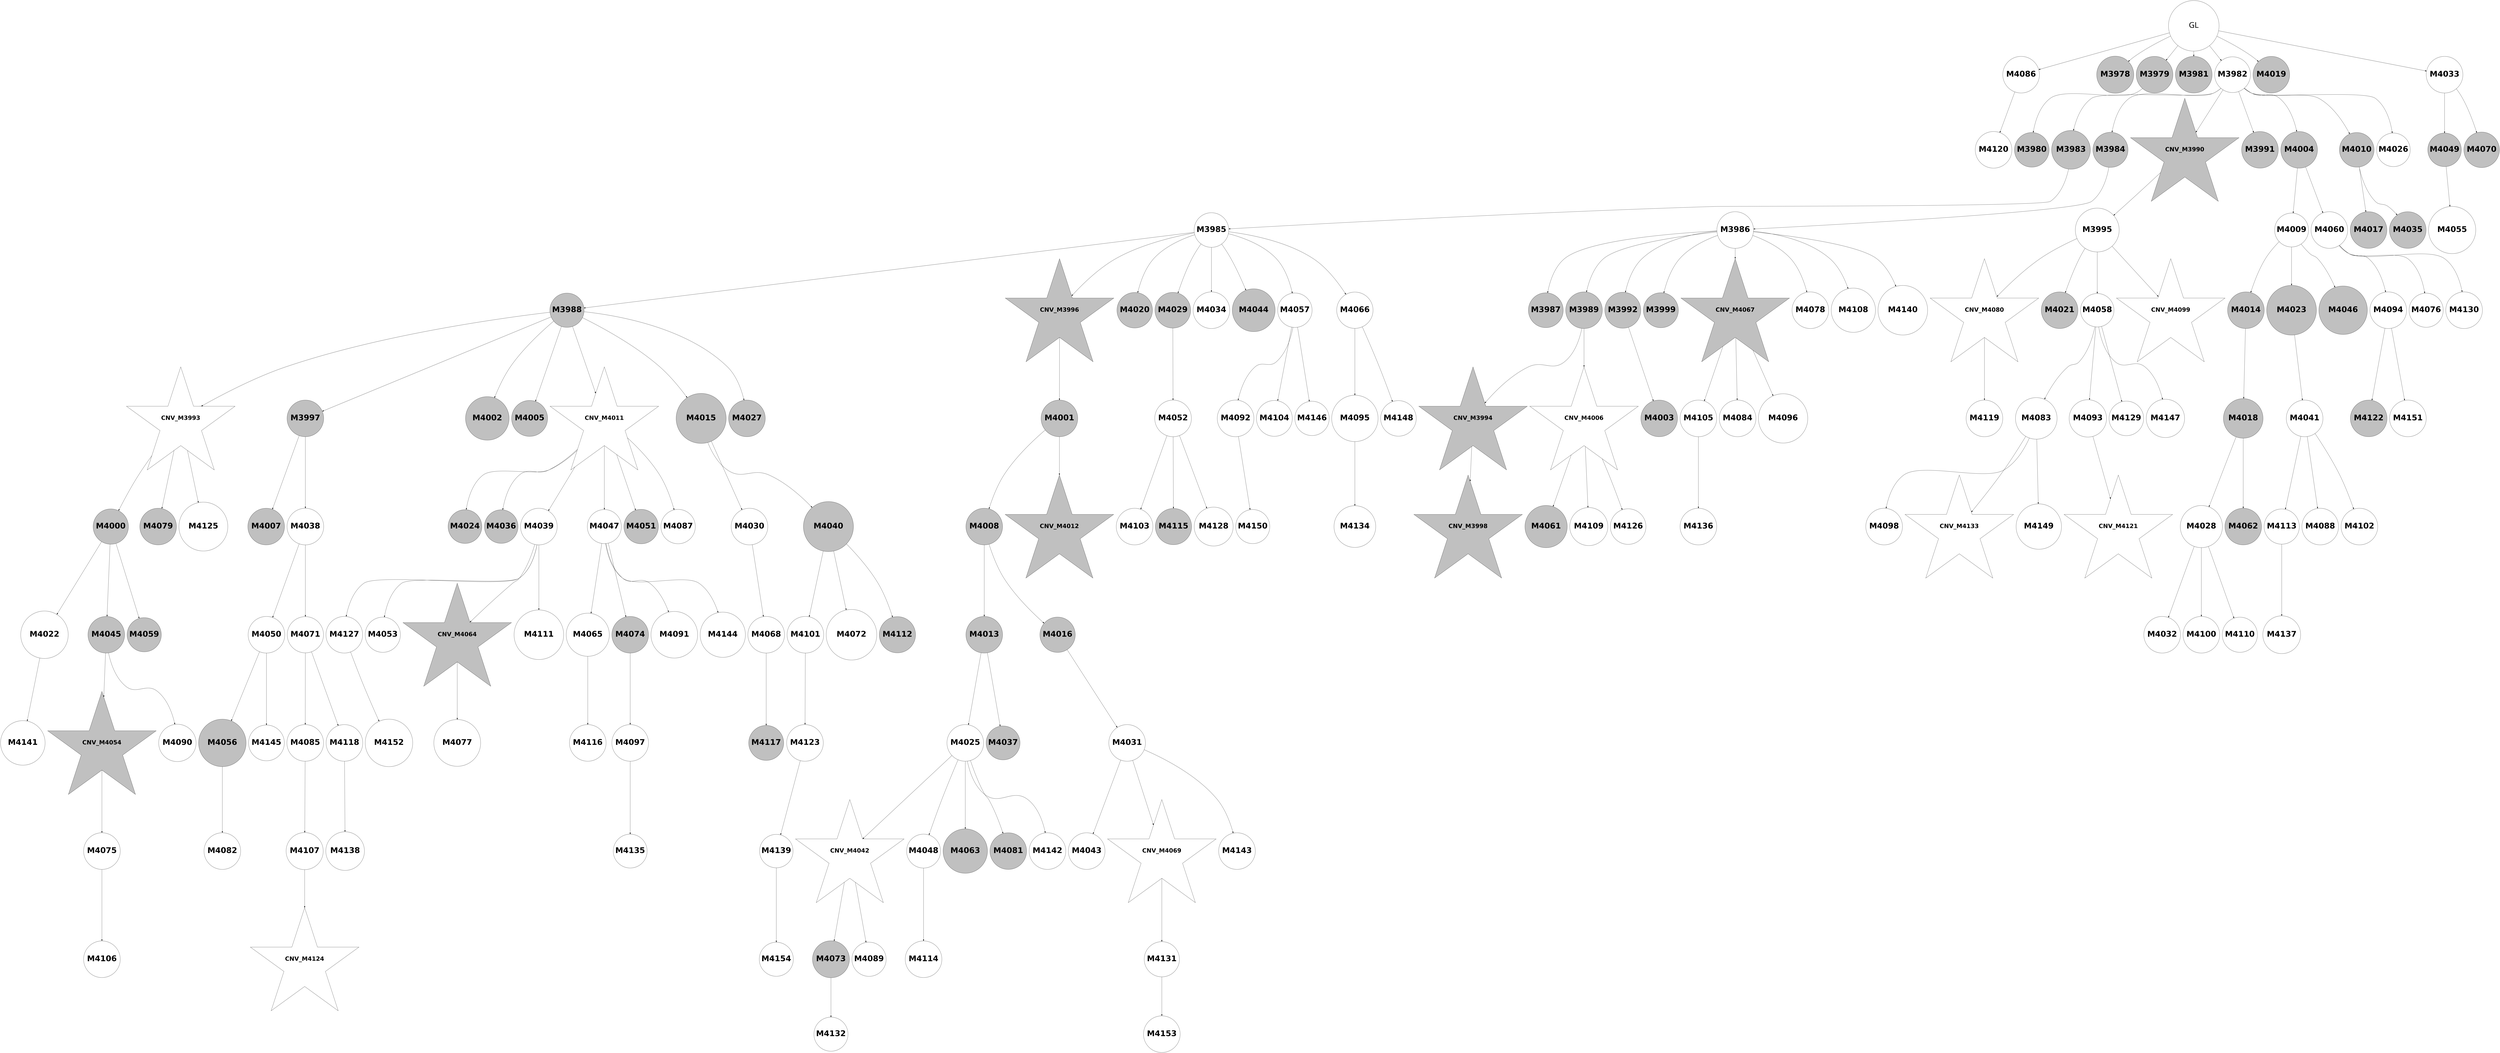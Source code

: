 digraph G { 
4100 -> 4139;
4103 -> 4118;
4103 -> 4153;
4103 -> 4169;
4105 -> 4127;
4106 -> 4140;
4112 -> 4170;
4113 -> 4141;
4114 -> 4142;
4114 -> 4171;
4115 -> 4154;
4117 -> 4155;
4121 -> 4143;
3997 -> 3998;
3997 -> 3999;
3997 -> 4001;
3997 -> 4002;
3997 -> 4039;
3997 -> 4053;
3997 -> 4106;
4125 -> 4156;
3999 -> 4000;
4127 -> 4144;
4002 -> 4003;
4002 -> 4004;
4002 -> 4010;
4002 -> 4011;
4002 -> 4024;
4002 -> 4030;
4002 -> 4046;
4003 -> 4005;
4004 -> 4006;
4005 -> 4008;
4005 -> 4016;
4005 -> 4040;
4005 -> 4049;
4005 -> 4054;
4005 -> 4064;
4005 -> 4077;
4005 -> 4086;
4133 -> 4157;
4006 -> 4007;
4006 -> 4009;
4006 -> 4012;
4006 -> 4019;
4006 -> 4087;
4006 -> 4098;
4006 -> 4128;
4006 -> 4160;
4008 -> 4013;
4008 -> 4017;
4008 -> 4022;
4008 -> 4025;
4008 -> 4031;
4008 -> 4035;
4008 -> 4047;
4009 -> 4014;
4009 -> 4026;
4010 -> 4015;
4138 -> 4158;
4012 -> 4023;
4013 -> 4020;
4013 -> 4099;
4013 -> 4145;
4014 -> 4018;
4015 -> 4041;
4015 -> 4078;
4015 -> 4100;
4015 -> 4119;
4143 -> 4159;
4016 -> 4021;
4017 -> 4027;
4017 -> 4058;
4147 -> 4172;
4020 -> 4042;
4020 -> 4065;
4020 -> 4079;
4021 -> 4028;
4021 -> 4032;
4151 -> 4173;
4024 -> 4029;
4024 -> 4080;
4026 -> 4081;
4026 -> 4129;
4026 -> 4146;
4028 -> 4033;
4028 -> 4036;
4029 -> 4034;
4029 -> 4043;
4029 -> 4066;
4030 -> 4037;
4030 -> 4055;
4031 -> 4044;
4031 -> 4056;
4031 -> 4059;
4031 -> 4067;
4031 -> 4071;
4031 -> 4107;
4159 -> 4174;
4033 -> 4045;
4033 -> 4057;
4034 -> 4038;
4035 -> 4050;
4035 -> 4060;
4036 -> 4051;
4038 -> 4048;
4038 -> 4082;
4042 -> 4161;
4043 -> 4061;
4045 -> 4062;
4045 -> 4068;
4045 -> 4083;
4045 -> 4101;
4045 -> 4162;
4048 -> 4052;
4048 -> 4120;
4048 -> 4130;
4049 -> 4072;
4050 -> 4088;
4051 -> 4063;
4051 -> 4089;
4051 -> 4163;
4053 -> 4069;
4053 -> 4090;
4058 -> 4070;
4058 -> 4091;
4059 -> 4073;
4059 -> 4084;
4059 -> 4131;
4059 -> 4147;
4060 -> 4092;
4060 -> 4121;
4060 -> 4132;
4061 -> 4108;
4061 -> 4122;
4061 -> 4133;
4062 -> 4093;
4062 -> 4109;
4065 -> 4074;
4065 -> 4110;
4067 -> 4085;
4067 -> 4094;
4067 -> 4111;
4067 -> 4164;
4068 -> 4134;
4069 -> 4075;
4070 -> 4076;
4070 -> 4165;
4072 -> 4123;
4072 -> 4135;
4072 -> 4148;
4074 -> 4095;
4076 -> 4102;
4077 -> 4112;
4077 -> 4124;
4077 -> 4166;
4078 -> 4103;
4078 -> 4113;
4078 -> 4149;
4078 -> 4167;
4080 -> 4096;
4080 -> 4114;
4080 -> 4150;
4084 -> 4097;
4085 -> 4136;
4086 -> 4115;
4086 -> 4168;
4087 -> 4104;
4087 -> 4116;
4087 -> 4125;
4088 -> 4137;
4089 -> 4151;
4091 -> 4105;
4091 -> 4138;
4093 -> 4152;
4094 -> 4117;
4095 -> 4126;
3997 [label="GL" fontname="arial-bold" fontsize=56 width=5 height=5];
3998 [shape=circle style=filled fillcolor=grey fontname="helvetica-bold" fontsize=56 label="M3978" width=3.67 height=2 ];
3999 [shape=circle style=filled fillcolor=grey fontname="helvetica-bold" fontsize=56 label="M3979" width=0.52 height=2 ];
4000 [shape=circle style=filled fillcolor=grey fontname="helvetica-bold" fontsize=56 label="M3980" width=2.54 height=2 ];
4001 [shape=circle style=filled fillcolor=grey fontname="helvetica-bold" fontsize=56 label="M3981" width=1.87 height=2 ];
4002 [shape=circle style=filled fillcolor=white fontname="helvetica-bold" fontsize=56 label="M3982" width=2.19 height=2 ];
4003 [shape=circle style=filled fillcolor=grey fontname="helvetica-bold" fontsize=56 label="M3983" width=3.83 height=2 ];
4004 [shape=circle style=filled fillcolor=grey fontname="helvetica-bold" fontsize=56 label="M3984" width=2.38 height=2 ];
4005 [shape=circle style=filled fillcolor=white fontname="helvetica-bold" fontsize=56 label="M3985" width=2.54 height=2 ];
4006 [shape=circle style=filled fillcolor=white fontname="helvetica-bold" fontsize=56 label="M3986" width=0.58 height=2 ];
4007 [shape=circle style=filled fillcolor=grey fontname="helvetica-bold" fontsize=56 label="M3987" width=2.47 height=2 ];
4008 [shape=circle style=filled fillcolor=grey fontname="helvetica-bold" fontsize=56 label="M3988" width=2.78 height=2 ];
4009 [shape=circle style=filled fillcolor=grey fontname="helvetica-bold" fontsize=56 label="M3989" width=0.27 height=2 ];
4010 [shape=star style=filled fillcolor=grey fontname="helvetica-bold" fontsize=42 label="CNV_M3990"];
4011 [shape=circle style=filled fillcolor=grey fontname="helvetica-bold" fontsize=56 label="M3991" width=0.09 height=2 ];
4012 [shape=circle style=filled fillcolor=grey fontname="helvetica-bold" fontsize=56 label="M3992" width=3.55 height=2 ];
4013 [shape=star style=filled fillcolor=white fontname="helvetica-bold" fontsize=42 label="CNV_M3993"];
4014 [shape=star style=filled fillcolor=grey fontname="helvetica-bold" fontsize=42 label="CNV_M3994"];
4015 [shape=circle style=filled fillcolor=white fontname="helvetica-bold" fontsize=56 label="M3995" width=4.34 height=2 ];
4016 [shape=star style=filled fillcolor=grey fontname="helvetica-bold" fontsize=42 label="CNV_M3996"];
4017 [shape=circle style=filled fillcolor=grey fontname="helvetica-bold" fontsize=56 label="M3997" width=0.06 height=2 ];
4018 [shape=star style=filled fillcolor=grey fontname="helvetica-bold" fontsize=42 label="CNV_M3998"];
4019 [shape=circle style=filled fillcolor=grey fontname="helvetica-bold" fontsize=56 label="M3999" width=2.42 height=2 ];
4020 [shape=circle style=filled fillcolor=grey fontname="helvetica-bold" fontsize=56 label="M4000" width=2.32 height=2 ];
4021 [shape=circle style=filled fillcolor=grey fontname="helvetica-bold" fontsize=56 label="M4001" width=1.51 height=2 ];
4022 [shape=circle style=filled fillcolor=grey fontname="helvetica-bold" fontsize=56 label="M4002" width=4.3 height=2 ];
4023 [shape=circle style=filled fillcolor=grey fontname="helvetica-bold" fontsize=56 label="M4003" width=1.28 height=2 ];
4024 [shape=circle style=filled fillcolor=grey fontname="helvetica-bold" fontsize=56 label="M4004" width=1.76 height=2 ];
4025 [shape=circle style=filled fillcolor=grey fontname="helvetica-bold" fontsize=56 label="M4005" width=2.14 height=2 ];
4026 [shape=star style=filled fillcolor=white fontname="helvetica-bold" fontsize=42 label="CNV_M4006"];
4027 [shape=circle style=filled fillcolor=grey fontname="helvetica-bold" fontsize=56 label="M4007" width=1.19 height=2 ];
4028 [shape=circle style=filled fillcolor=grey fontname="helvetica-bold" fontsize=56 label="M4008" width=0.56 height=2 ];
4029 [shape=circle style=filled fillcolor=white fontname="helvetica-bold" fontsize=56 label="M4009" width=2.98 height=2 ];
4030 [shape=circle style=filled fillcolor=grey fontname="helvetica-bold" fontsize=56 label="M4010" width=2.54 height=2 ];
4031 [shape=star style=filled fillcolor=white fontname="helvetica-bold" fontsize=42 label="CNV_M4011"];
4032 [shape=star style=filled fillcolor=grey fontname="helvetica-bold" fontsize=42 label="CNV_M4012"];
4033 [shape=circle style=filled fillcolor=grey fontname="helvetica-bold" fontsize=56 label="M4013" width=0.67 height=2 ];
4034 [shape=circle style=filled fillcolor=grey fontname="helvetica-bold" fontsize=56 label="M4014" width=0.56 height=2 ];
4035 [shape=circle style=filled fillcolor=grey fontname="helvetica-bold" fontsize=56 label="M4015" width=4.95 height=2 ];
4036 [shape=circle style=filled fillcolor=grey fontname="helvetica-bold" fontsize=56 label="M4016" width=2.29 height=2 ];
4037 [shape=circle style=filled fillcolor=grey fontname="helvetica-bold" fontsize=56 label="M4017" width=0.61 height=2 ];
4038 [shape=circle style=filled fillcolor=grey fontname="helvetica-bold" fontsize=56 label="M4018" width=3.92 height=2 ];
4039 [shape=circle style=filled fillcolor=grey fontname="helvetica-bold" fontsize=56 label="M4019" width=0.67 height=2 ];
4040 [shape=circle style=filled fillcolor=grey fontname="helvetica-bold" fontsize=56 label="M4020" width=2.27 height=2 ];
4041 [shape=circle style=filled fillcolor=grey fontname="helvetica-bold" fontsize=56 label="M4021" width=1.59 height=2 ];
4042 [shape=circle style=filled fillcolor=white fontname="helvetica-bold" fontsize=56 label="M4022" width=4.7 height=2 ];
4043 [shape=circle style=filled fillcolor=grey fontname="helvetica-bold" fontsize=56 label="M4023" width=4.91 height=2 ];
4044 [shape=circle style=filled fillcolor=grey fontname="helvetica-bold" fontsize=56 label="M4024" width=3.04 height=2 ];
4045 [shape=circle style=filled fillcolor=white fontname="helvetica-bold" fontsize=56 label="M4025" width=0.92 height=2 ];
4046 [shape=circle style=filled fillcolor=white fontname="helvetica-bold" fontsize=56 label="M4026" width=3.23 height=2 ];
4047 [shape=circle style=filled fillcolor=grey fontname="helvetica-bold" fontsize=56 label="M4027" width=0.54 height=2 ];
4048 [shape=circle style=filled fillcolor=white fontname="helvetica-bold" fontsize=56 label="M4028" width=4.16 height=2 ];
4049 [shape=circle style=filled fillcolor=grey fontname="helvetica-bold" fontsize=56 label="M4029" width=3.53 height=2 ];
4050 [shape=circle style=filled fillcolor=white fontname="helvetica-bold" fontsize=56 label="M4030" width=1.39 height=2 ];
4051 [shape=circle style=filled fillcolor=white fontname="helvetica-bold" fontsize=56 label="M4031" width=0.7 height=2 ];
4052 [shape=circle style=filled fillcolor=white fontname="helvetica-bold" fontsize=56 label="M4032" width=0.31 height=2 ];
4053 [shape=circle style=filled fillcolor=white fontname="helvetica-bold" fontsize=56 label="M4033" width=0.24 height=2 ];
4054 [shape=circle style=filled fillcolor=white fontname="helvetica-bold" fontsize=56 label="M4034" width=0.11 height=2 ];
4055 [shape=circle style=filled fillcolor=grey fontname="helvetica-bold" fontsize=56 label="M4035" width=1.11 height=2 ];
4056 [shape=circle style=filled fillcolor=grey fontname="helvetica-bold" fontsize=56 label="M4036" width=3.23 height=2 ];
4057 [shape=circle style=filled fillcolor=grey fontname="helvetica-bold" fontsize=56 label="M4037" width=2.98 height=2 ];
4058 [shape=circle style=filled fillcolor=white fontname="helvetica-bold" fontsize=56 label="M4038" width=0.81 height=2 ];
4059 [shape=circle style=filled fillcolor=white fontname="helvetica-bold" fontsize=56 label="M4039" width=0.68 height=2 ];
4060 [shape=circle style=filled fillcolor=grey fontname="helvetica-bold" fontsize=56 label="M4040" width=4.95 height=2 ];
4061 [shape=circle style=filled fillcolor=white fontname="helvetica-bold" fontsize=56 label="M4041" width=0.47 height=2 ];
4062 [shape=star style=filled fillcolor=white fontname="helvetica-bold" fontsize=42 label="CNV_M4042"];
4063 [shape=circle style=filled fillcolor=white fontname="helvetica-bold" fontsize=56 label="M4043" width=0.07 height=2 ];
4064 [shape=circle style=filled fillcolor=grey fontname="helvetica-bold" fontsize=56 label="M4044" width=4.24 height=2 ];
4065 [shape=circle style=filled fillcolor=grey fontname="helvetica-bold" fontsize=56 label="M4045" width=0.65 height=2 ];
4066 [shape=circle style=filled fillcolor=grey fontname="helvetica-bold" fontsize=56 label="M4046" width=4.79 height=2 ];
4067 [shape=circle style=filled fillcolor=white fontname="helvetica-bold" fontsize=56 label="M4047" width=2.84 height=2 ];
4068 [shape=circle style=filled fillcolor=white fontname="helvetica-bold" fontsize=56 label="M4048" width=2.92 height=2 ];
4069 [shape=circle style=filled fillcolor=grey fontname="helvetica-bold" fontsize=56 label="M4049" width=3.25 height=2 ];
4070 [shape=circle style=filled fillcolor=white fontname="helvetica-bold" fontsize=56 label="M4050" width=0.06 height=2 ];
4071 [shape=circle style=filled fillcolor=grey fontname="helvetica-bold" fontsize=56 label="M4051" width=2.64 height=2 ];
4072 [shape=circle style=filled fillcolor=white fontname="helvetica-bold" fontsize=56 label="M4052" width=0.97 height=2 ];
4073 [shape=circle style=filled fillcolor=white fontname="helvetica-bold" fontsize=56 label="M4053" width=2.33 height=2 ];
4074 [shape=star style=filled fillcolor=grey fontname="helvetica-bold" fontsize=42 label="CNV_M4054"];
4075 [shape=circle style=filled fillcolor=white fontname="helvetica-bold" fontsize=56 label="M4055" width=4.66 height=2 ];
4076 [shape=circle style=filled fillcolor=grey fontname="helvetica-bold" fontsize=56 label="M4056" width=4.7 height=2 ];
4077 [shape=circle style=filled fillcolor=white fontname="helvetica-bold" fontsize=56 label="M4057" width=2.69 height=2 ];
4078 [shape=circle style=filled fillcolor=white fontname="helvetica-bold" fontsize=56 label="M4058" width=3.3 height=2 ];
4079 [shape=circle style=filled fillcolor=grey fontname="helvetica-bold" fontsize=56 label="M4059" width=2.75 height=2 ];
4080 [shape=circle style=filled fillcolor=white fontname="helvetica-bold" fontsize=56 label="M4060" width=0.46 height=2 ];
4081 [shape=circle style=filled fillcolor=grey fontname="helvetica-bold" fontsize=56 label="M4061" width=4.18 height=2 ];
4082 [shape=circle style=filled fillcolor=grey fontname="helvetica-bold" fontsize=56 label="M4062" width=1.59 height=2 ];
4083 [shape=circle style=filled fillcolor=grey fontname="helvetica-bold" fontsize=56 label="M4063" width=4.39 height=2 ];
4084 [shape=star style=filled fillcolor=grey fontname="helvetica-bold" fontsize=42 label="CNV_M4064"];
4085 [shape=circle style=filled fillcolor=white fontname="helvetica-bold" fontsize=56 label="M4065" width=4.27 height=2 ];
4086 [shape=circle style=filled fillcolor=white fontname="helvetica-bold" fontsize=56 label="M4066" width=2.05 height=2 ];
4087 [shape=star style=filled fillcolor=grey fontname="helvetica-bold" fontsize=42 label="CNV_M4067"];
4088 [shape=circle style=filled fillcolor=white fontname="helvetica-bold" fontsize=56 label="M4068" width=0.86 height=2 ];
4089 [shape=star style=filled fillcolor=white fontname="helvetica-bold" fontsize=42 label="CNV_M4069"];
4090 [shape=circle style=filled fillcolor=grey fontname="helvetica-bold" fontsize=56 label="M4070" width=3.51 height=2 ];
4091 [shape=circle style=filled fillcolor=white fontname="helvetica-bold" fontsize=56 label="M4071" width=3.59 height=2 ];
4092 [shape=circle style=filled fillcolor=white fontname="helvetica-bold" fontsize=56 label="M4072" width=5 height=2 ];
4093 [shape=circle style=filled fillcolor=grey fontname="helvetica-bold" fontsize=56 label="M4073" width=3.65 height=2 ];
4094 [shape=circle style=filled fillcolor=grey fontname="helvetica-bold" fontsize=56 label="M4074" width=1.88 height=2 ];
4095 [shape=circle style=filled fillcolor=white fontname="helvetica-bold" fontsize=56 label="M4075" width=1.78 height=2 ];
4096 [shape=circle style=filled fillcolor=white fontname="helvetica-bold" fontsize=56 label="M4076" width=2.8 height=2 ];
4097 [shape=circle style=filled fillcolor=white fontname="helvetica-bold" fontsize=56 label="M4077" width=4.62 height=2 ];
4098 [shape=circle style=filled fillcolor=white fontname="helvetica-bold" fontsize=56 label="M4078" width=0.14 height=2 ];
4099 [shape=circle style=filled fillcolor=grey fontname="helvetica-bold" fontsize=56 label="M4079" width=0.61 height=2 ];
4100 [shape=star style=filled fillcolor=white fontname="helvetica-bold" fontsize=42 label="CNV_M4080"];
4101 [shape=circle style=filled fillcolor=grey fontname="helvetica-bold" fontsize=56 label="M4081" width=0.07 height=2 ];
4102 [shape=circle style=filled fillcolor=white fontname="helvetica-bold" fontsize=56 label="M4082" width=0.39 height=2 ];
4103 [shape=circle style=filled fillcolor=white fontname="helvetica-bold" fontsize=56 label="M4083" width=4.11 height=2 ];
4104 [shape=circle style=filled fillcolor=white fontname="helvetica-bold" fontsize=56 label="M4084" width=0.7 height=2 ];
4105 [shape=circle style=filled fillcolor=white fontname="helvetica-bold" fontsize=56 label="M4085" width=0.13 height=2 ];
4106 [shape=circle style=filled fillcolor=white fontname="helvetica-bold" fontsize=56 label="M4086" width=1.12 height=2 ];
4107 [shape=circle style=filled fillcolor=white fontname="helvetica-bold" fontsize=56 label="M4087" width=2.7 height=2 ];
4108 [shape=circle style=filled fillcolor=white fontname="helvetica-bold" fontsize=56 label="M4088" width=0.05 height=2 ];
4109 [shape=circle style=filled fillcolor=white fontname="helvetica-bold" fontsize=56 label="M4089" width=2.75 height=2 ];
4110 [shape=circle style=filled fillcolor=white fontname="helvetica-bold" fontsize=56 label="M4090" width=3.69 height=2 ];
4111 [shape=circle style=filled fillcolor=white fontname="helvetica-bold" fontsize=56 label="M4091" width=4.61 height=2 ];
4112 [shape=circle style=filled fillcolor=white fontname="helvetica-bold" fontsize=56 label="M4092" width=0.27 height=2 ];
4113 [shape=circle style=filled fillcolor=white fontname="helvetica-bold" fontsize=56 label="M4093" width=3.7 height=2 ];
4114 [shape=circle style=filled fillcolor=white fontname="helvetica-bold" fontsize=56 label="M4094" width=0.46 height=2 ];
4115 [shape=circle style=filled fillcolor=white fontname="helvetica-bold" fontsize=56 label="M4095" width=4.59 height=2 ];
4116 [shape=circle style=filled fillcolor=white fontname="helvetica-bold" fontsize=56 label="M4096" width=4.87 height=2 ];
4117 [shape=circle style=filled fillcolor=white fontname="helvetica-bold" fontsize=56 label="M4097" width=0.34 height=2 ];
4118 [shape=circle style=filled fillcolor=white fontname="helvetica-bold" fontsize=56 label="M4098" width=1.31 height=2 ];
4119 [shape=star style=filled fillcolor=white fontname="helvetica-bold" fontsize=42 label="CNV_M4099"];
4120 [shape=circle style=filled fillcolor=white fontname="helvetica-bold" fontsize=56 label="M4100" width=1.36 height=2 ];
4121 [shape=circle style=filled fillcolor=white fontname="helvetica-bold" fontsize=56 label="M4101" width=0.97 height=2 ];
4122 [shape=circle style=filled fillcolor=white fontname="helvetica-bold" fontsize=56 label="M4102" width=1.94 height=2 ];
4123 [shape=circle style=filled fillcolor=white fontname="helvetica-bold" fontsize=56 label="M4103" width=1 height=2 ];
4124 [shape=circle style=filled fillcolor=white fontname="helvetica-bold" fontsize=56 label="M4104" width=2.15 height=2 ];
4125 [shape=circle style=filled fillcolor=white fontname="helvetica-bold" fontsize=56 label="M4105" width=1.2 height=2 ];
4126 [shape=circle style=filled fillcolor=white fontname="helvetica-bold" fontsize=56 label="M4106" width=1.77 height=2 ];
4127 [shape=circle style=filled fillcolor=white fontname="helvetica-bold" fontsize=56 label="M4107" width=3.66 height=2 ];
4128 [shape=circle style=filled fillcolor=white fontname="helvetica-bold" fontsize=56 label="M4108" width=4.38 height=2 ];
4129 [shape=circle style=filled fillcolor=white fontname="helvetica-bold" fontsize=56 label="M4109" width=3.77 height=2 ];
4130 [shape=circle style=filled fillcolor=white fontname="helvetica-bold" fontsize=56 label="M4110" width=2.36 height=2 ];
4131 [shape=circle style=filled fillcolor=white fontname="helvetica-bold" fontsize=56 label="M4111" width=4.9 height=2 ];
4132 [shape=circle style=filled fillcolor=grey fontname="helvetica-bold" fontsize=56 label="M4112" width=3.59 height=2 ];
4133 [shape=circle style=filled fillcolor=white fontname="helvetica-bold" fontsize=56 label="M4113" width=2.33 height=2 ];
4134 [shape=circle style=filled fillcolor=white fontname="helvetica-bold" fontsize=56 label="M4114" width=0.68 height=2 ];
4135 [shape=circle style=filled fillcolor=grey fontname="helvetica-bold" fontsize=56 label="M4115" width=3.59 height=2 ];
4136 [shape=circle style=filled fillcolor=white fontname="helvetica-bold" fontsize=56 label="M4116" width=1.7 height=2 ];
4137 [shape=circle style=filled fillcolor=grey fontname="helvetica-bold" fontsize=56 label="M4117" width=3.46 height=2 ];
4138 [shape=circle style=filled fillcolor=white fontname="helvetica-bold" fontsize=56 label="M4118" width=1.55 height=2 ];
4139 [shape=circle style=filled fillcolor=white fontname="helvetica-bold" fontsize=56 label="M4119" width=1.49 height=2 ];
4140 [shape=circle style=filled fillcolor=white fontname="helvetica-bold" fontsize=56 label="M4120" width=0.11 height=2 ];
4141 [shape=star style=filled fillcolor=white fontname="helvetica-bold" fontsize=42 label="CNV_M4121"];
4142 [shape=circle style=filled fillcolor=grey fontname="helvetica-bold" fontsize=56 label="M4122" width=1.53 height=2 ];
4143 [shape=circle style=filled fillcolor=white fontname="helvetica-bold" fontsize=56 label="M4123" width=1.06 height=2 ];
4144 [shape=star style=filled fillcolor=white fontname="helvetica-bold" fontsize=42 label="CNV_M4124"];
4145 [shape=circle style=filled fillcolor=white fontname="helvetica-bold" fontsize=56 label="M4125" width=4.83 height=2 ];
4146 [shape=circle style=filled fillcolor=white fontname="helvetica-bold" fontsize=56 label="M4126" width=2.23 height=2 ];
4147 [shape=circle style=filled fillcolor=white fontname="helvetica-bold" fontsize=56 label="M4127" width=0.29 height=2 ];
4148 [shape=circle style=filled fillcolor=white fontname="helvetica-bold" fontsize=56 label="M4128" width=3.85 height=2 ];
4149 [shape=circle style=filled fillcolor=white fontname="helvetica-bold" fontsize=56 label="M4129" width=2.59 height=2 ];
4150 [shape=circle style=filled fillcolor=white fontname="helvetica-bold" fontsize=56 label="M4130" width=0.68 height=2 ];
4151 [shape=circle style=filled fillcolor=white fontname="helvetica-bold" fontsize=56 label="M4131" width=2.33 height=2 ];
4152 [shape=circle style=filled fillcolor=white fontname="helvetica-bold" fontsize=56 label="M4132" width=2.88 height=2 ];
4153 [shape=star style=filled fillcolor=white fontname="helvetica-bold" fontsize=42 label="CNV_M4133"];
4154 [shape=circle style=filled fillcolor=white fontname="helvetica-bold" fontsize=56 label="M4134" width=4.12 height=2 ];
4155 [shape=circle style=filled fillcolor=white fontname="helvetica-bold" fontsize=56 label="M4135" width=3.35 height=2 ];
4156 [shape=circle style=filled fillcolor=white fontname="helvetica-bold" fontsize=56 label="M4136" width=0.81 height=2 ];
4157 [shape=circle style=filled fillcolor=white fontname="helvetica-bold" fontsize=56 label="M4137" width=3.74 height=2 ];
4158 [shape=circle style=filled fillcolor=white fontname="helvetica-bold" fontsize=56 label="M4138" width=3.82 height=2 ];
4159 [shape=circle style=filled fillcolor=white fontname="helvetica-bold" fontsize=56 label="M4139" width=3.3 height=2 ];
4160 [shape=circle style=filled fillcolor=white fontname="helvetica-bold" fontsize=56 label="M4140" width=4.9 height=2 ];
4161 [shape=circle style=filled fillcolor=white fontname="helvetica-bold" fontsize=56 label="M4141" width=4.4 height=2 ];
4162 [shape=circle style=filled fillcolor=white fontname="helvetica-bold" fontsize=56 label="M4142" width=0.89 height=2 ];
4163 [shape=circle style=filled fillcolor=white fontname="helvetica-bold" fontsize=56 label="M4143" width=0.38 height=2 ];
4164 [shape=circle style=filled fillcolor=white fontname="helvetica-bold" fontsize=56 label="M4144" width=4.47 height=2 ];
4165 [shape=circle style=filled fillcolor=white fontname="helvetica-bold" fontsize=56 label="M4145" width=2.2 height=2 ];
4166 [shape=circle style=filled fillcolor=white fontname="helvetica-bold" fontsize=56 label="M4146" width=2.71 height=2 ];
4167 [shape=circle style=filled fillcolor=white fontname="helvetica-bold" fontsize=56 label="M4147" width=3.79 height=2 ];
4168 [shape=circle style=filled fillcolor=white fontname="helvetica-bold" fontsize=56 label="M4148" width=2.23 height=2 ];
4169 [shape=circle style=filled fillcolor=white fontname="helvetica-bold" fontsize=56 label="M4149" width=4.48 height=2 ];
4170 [shape=circle style=filled fillcolor=white fontname="helvetica-bold" fontsize=56 label="M4150" width=2.82 height=2 ];
4171 [shape=circle style=filled fillcolor=white fontname="helvetica-bold" fontsize=56 label="M4151" width=1.08 height=2 ];
4172 [shape=circle style=filled fillcolor=white fontname="helvetica-bold" fontsize=56 label="M4152" width=4.69 height=2 ];
4173 [shape=circle style=filled fillcolor=white fontname="helvetica-bold" fontsize=56 label="M4153" width=1.34 height=2 ];
4174 [shape=circle style=filled fillcolor=white fontname="helvetica-bold" fontsize=56 label="M4154" width=2.84 height=2 ];
}